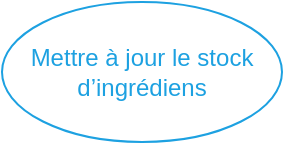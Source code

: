 <mxfile>
    <diagram id="S3KQ6_6wW9h8_aYrXfJG" name="Page-1">
        <mxGraphModel dx="706" dy="735" grid="1" gridSize="10" guides="1" tooltips="1" connect="1" arrows="1" fold="1" page="1" pageScale="1" pageWidth="827" pageHeight="1169" math="0" shadow="0">
            <root>
                <mxCell id="0"/>
                <mxCell id="1" parent="0"/>
                <mxCell id="13" value="&lt;font color=&quot;#1da1e1&quot;&gt;Mettre à jour le stock d’ingrédiens&lt;/font&gt;" style="ellipse;whiteSpace=wrap;html=1;fillColor=none;strokeColor=#1DA1E1;" parent="1" vertex="1">
                    <mxGeometry x="10" y="10" width="140" height="70" as="geometry"/>
                </mxCell>
            </root>
        </mxGraphModel>
    </diagram>
</mxfile>